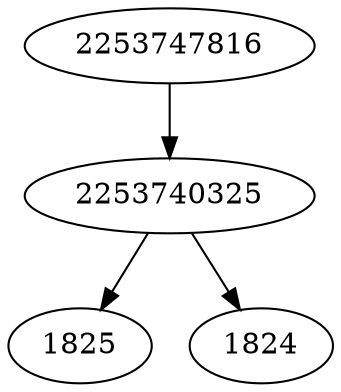 strict digraph  {
2253747816;
1825;
1824;
2253740325;
2253747816 -> 2253740325;
2253740325 -> 1824;
2253740325 -> 1825;
}
